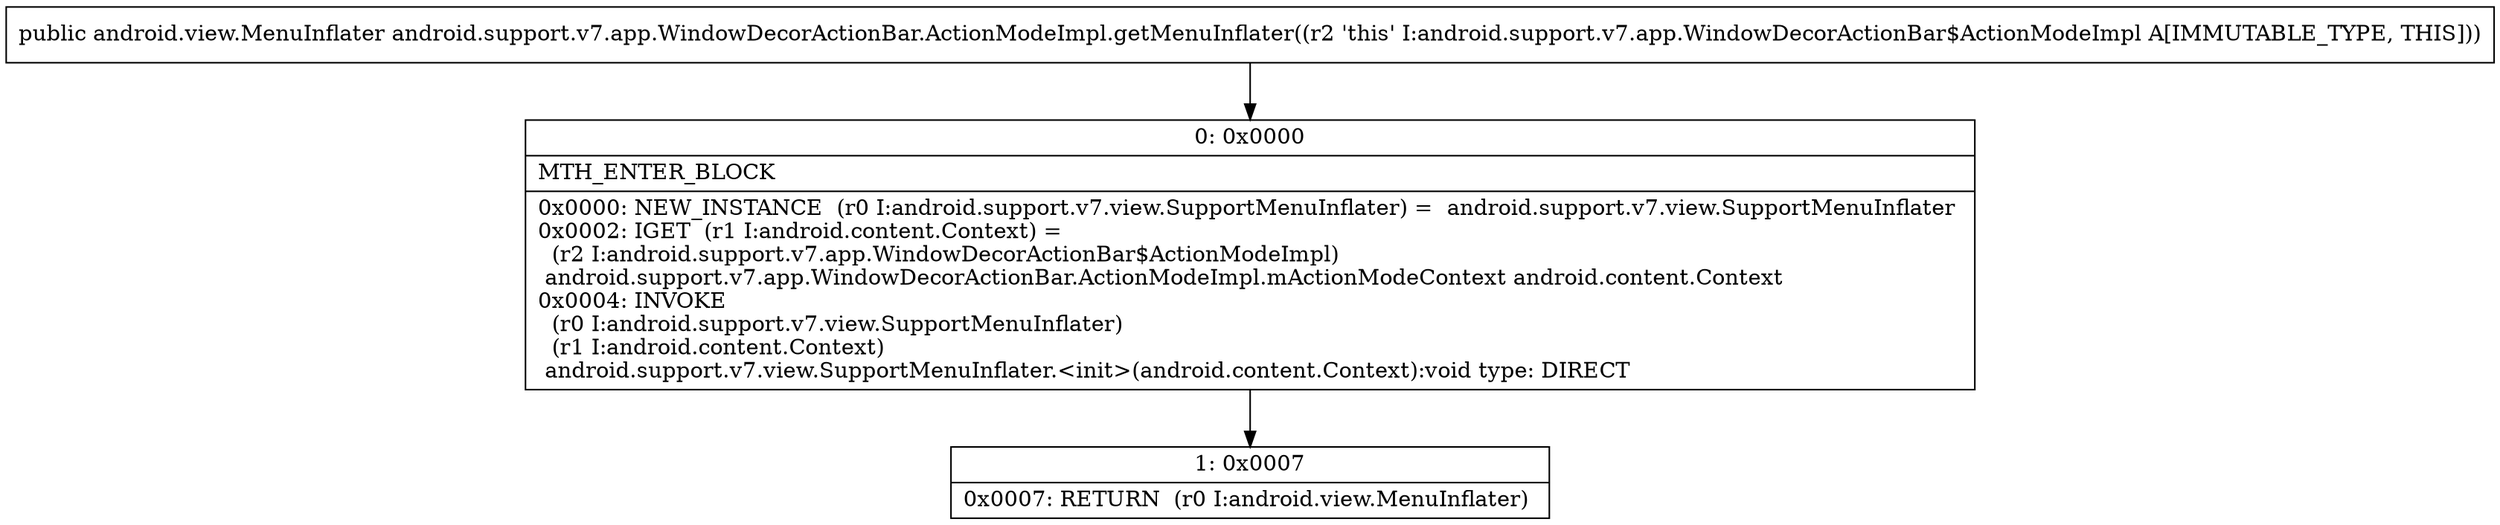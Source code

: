 digraph "CFG forandroid.support.v7.app.WindowDecorActionBar.ActionModeImpl.getMenuInflater()Landroid\/view\/MenuInflater;" {
Node_0 [shape=record,label="{0\:\ 0x0000|MTH_ENTER_BLOCK\l|0x0000: NEW_INSTANCE  (r0 I:android.support.v7.view.SupportMenuInflater) =  android.support.v7.view.SupportMenuInflater \l0x0002: IGET  (r1 I:android.content.Context) = \l  (r2 I:android.support.v7.app.WindowDecorActionBar$ActionModeImpl)\l android.support.v7.app.WindowDecorActionBar.ActionModeImpl.mActionModeContext android.content.Context \l0x0004: INVOKE  \l  (r0 I:android.support.v7.view.SupportMenuInflater)\l  (r1 I:android.content.Context)\l android.support.v7.view.SupportMenuInflater.\<init\>(android.content.Context):void type: DIRECT \l}"];
Node_1 [shape=record,label="{1\:\ 0x0007|0x0007: RETURN  (r0 I:android.view.MenuInflater) \l}"];
MethodNode[shape=record,label="{public android.view.MenuInflater android.support.v7.app.WindowDecorActionBar.ActionModeImpl.getMenuInflater((r2 'this' I:android.support.v7.app.WindowDecorActionBar$ActionModeImpl A[IMMUTABLE_TYPE, THIS])) }"];
MethodNode -> Node_0;
Node_0 -> Node_1;
}

